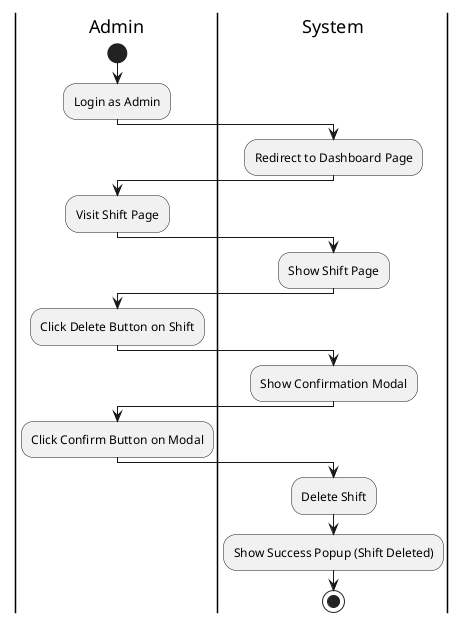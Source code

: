 @startuml Delete Shift
|Admin|
start
:Login as Admin;
|System|
:Redirect to Dashboard Page;
|Admin|
:Visit Shift Page;
|System|
:Show Shift Page;
|Admin|
:Click Delete Button on Shift;
|System|
:Show Confirmation Modal;
|Admin|
:Click Confirm Button on Modal;
|System|
:Delete Shift;
:Show Success Popup (Shift Deleted);
stop
@enduml
